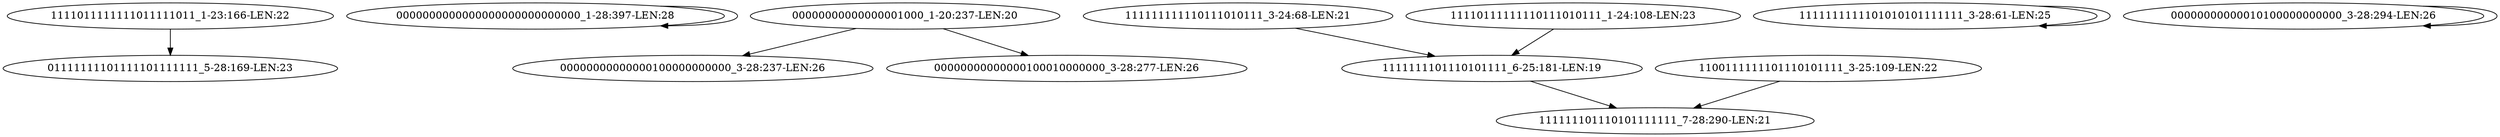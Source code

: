 digraph G {
    "1111011111111011111011_1-23:166-LEN:22" -> "01111111101111101111111_5-28:169-LEN:23";
    "0000000000000000000000000000_1-28:397-LEN:28" -> "0000000000000000000000000000_1-28:397-LEN:28";
    "00000000000000001000_1-20:237-LEN:20" -> "00000000000000100000000000_3-28:237-LEN:26";
    "00000000000000001000_1-20:237-LEN:20" -> "00000000000000100010000000_3-28:277-LEN:26";
    "111111111110111010111_3-24:68-LEN:21" -> "1111111101110101111_6-25:181-LEN:19";
    "1111111111101010101111111_3-28:61-LEN:25" -> "1111111111101010101111111_3-28:61-LEN:25";
    "1100111111101110101111_3-25:109-LEN:22" -> "111111101110101111111_7-28:290-LEN:21";
    "1111111101110101111_6-25:181-LEN:19" -> "111111101110101111111_7-28:290-LEN:21";
    "00000000000010100000000000_3-28:294-LEN:26" -> "00000000000010100000000000_3-28:294-LEN:26";
    "11110111111110111010111_1-24:108-LEN:23" -> "1111111101110101111_6-25:181-LEN:19";
}
